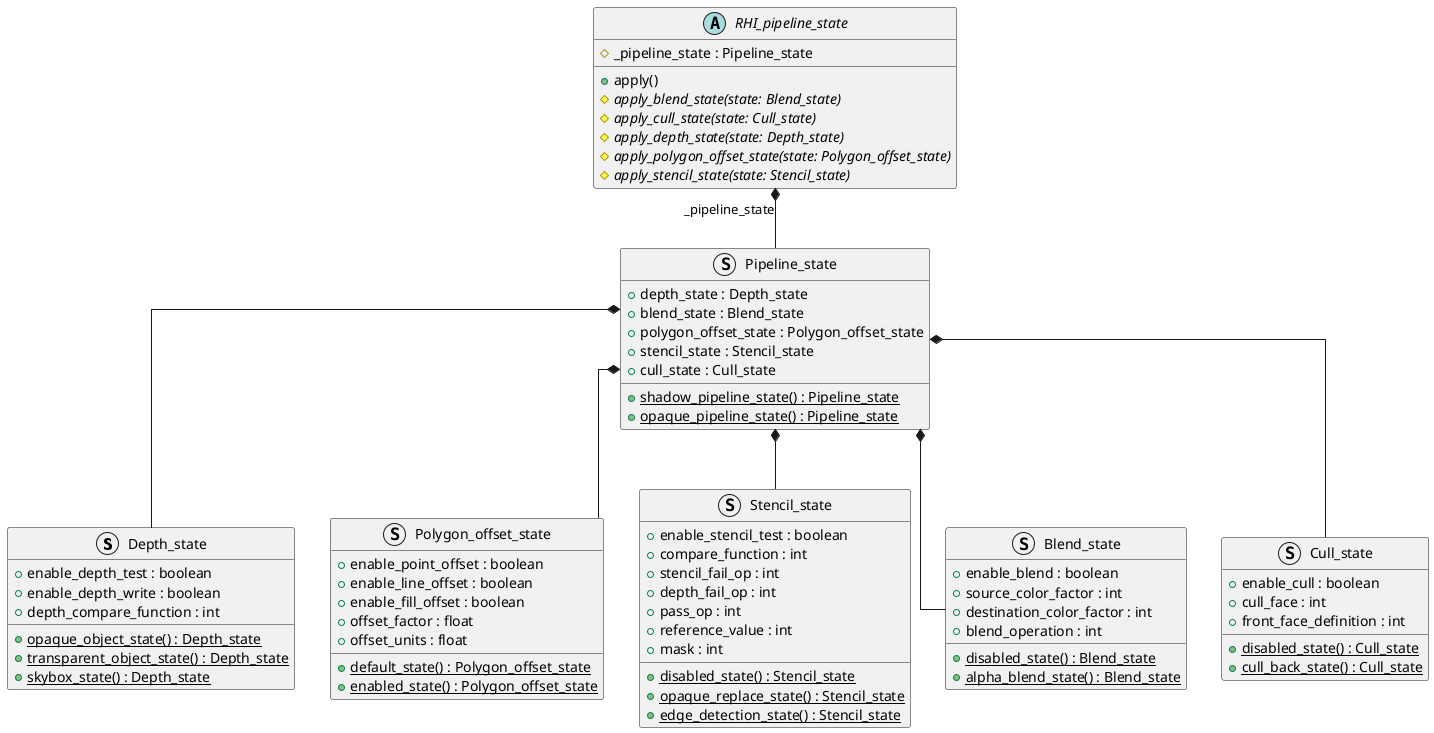 @startuml
skinparam linetype ortho

struct Depth_state {
  + enable_depth_test : boolean
  + enable_depth_write : boolean
  + depth_compare_function : int 
  {static} + opaque_object_state() : Depth_state
  {static} + transparent_object_state() : Depth_state
  {static} + skybox_state() : Depth_state
}

struct Polygon_offset_state {
  + enable_point_offset : boolean
  + enable_line_offset : boolean
  + enable_fill_offset : boolean
  + offset_factor : float
  + offset_units : float
  {static} + default_state() : Polygon_offset_state
  {static} + enabled_state() : Polygon_offset_state
}

struct Stencil_state {
  + enable_stencil_test : boolean
  + compare_function : int
  + stencil_fail_op : int
  + depth_fail_op : int
  + pass_op : int
  + reference_value : int
  + mask : int
  {static} + disabled_state() : Stencil_state
  {static} + opaque_replace_state() : Stencil_state
  {static} + edge_detection_state() : Stencil_state
}

struct Blend_state {
  + enable_blend : boolean
  + source_color_factor : int
  + destination_color_factor : int
  + blend_operation : int
  {static} + disabled_state() : Blend_state
  {static} + alpha_blend_state() : Blend_state
}

struct Cull_state {
  + enable_cull : boolean
  + cull_face : int
  + front_face_definition : int
  {static} + disabled_state() : Cull_state
  {static} + cull_back_state() : Cull_state
}

struct Pipeline_state {
  + depth_state : Depth_state
  + blend_state : Blend_state
  + polygon_offset_state : Polygon_offset_state
  + stencil_state : Stencil_state
  + cull_state : Cull_state
  {static} + shadow_pipeline_state() : Pipeline_state
  {static} + opaque_pipeline_state() : Pipeline_state
}

abstract class RHI_pipeline_state {
  # _pipeline_state : Pipeline_state
  + apply()
  {abstract} # apply_blend_state(state: Blend_state)
  {abstract} # apply_cull_state(state: Cull_state)
  {abstract} # apply_depth_state(state: Depth_state)
  {abstract} # apply_polygon_offset_state(state: Polygon_offset_state)
  {abstract} # apply_stencil_state(state: Stencil_state)
}

Pipeline_state *-- Depth_state
Pipeline_state *-- Blend_state
Pipeline_state *-- Polygon_offset_state
Pipeline_state *-- Stencil_state
Pipeline_state *-- Cull_state

RHI_pipeline_state *-- Pipeline_state : _pipeline_state

@enduml